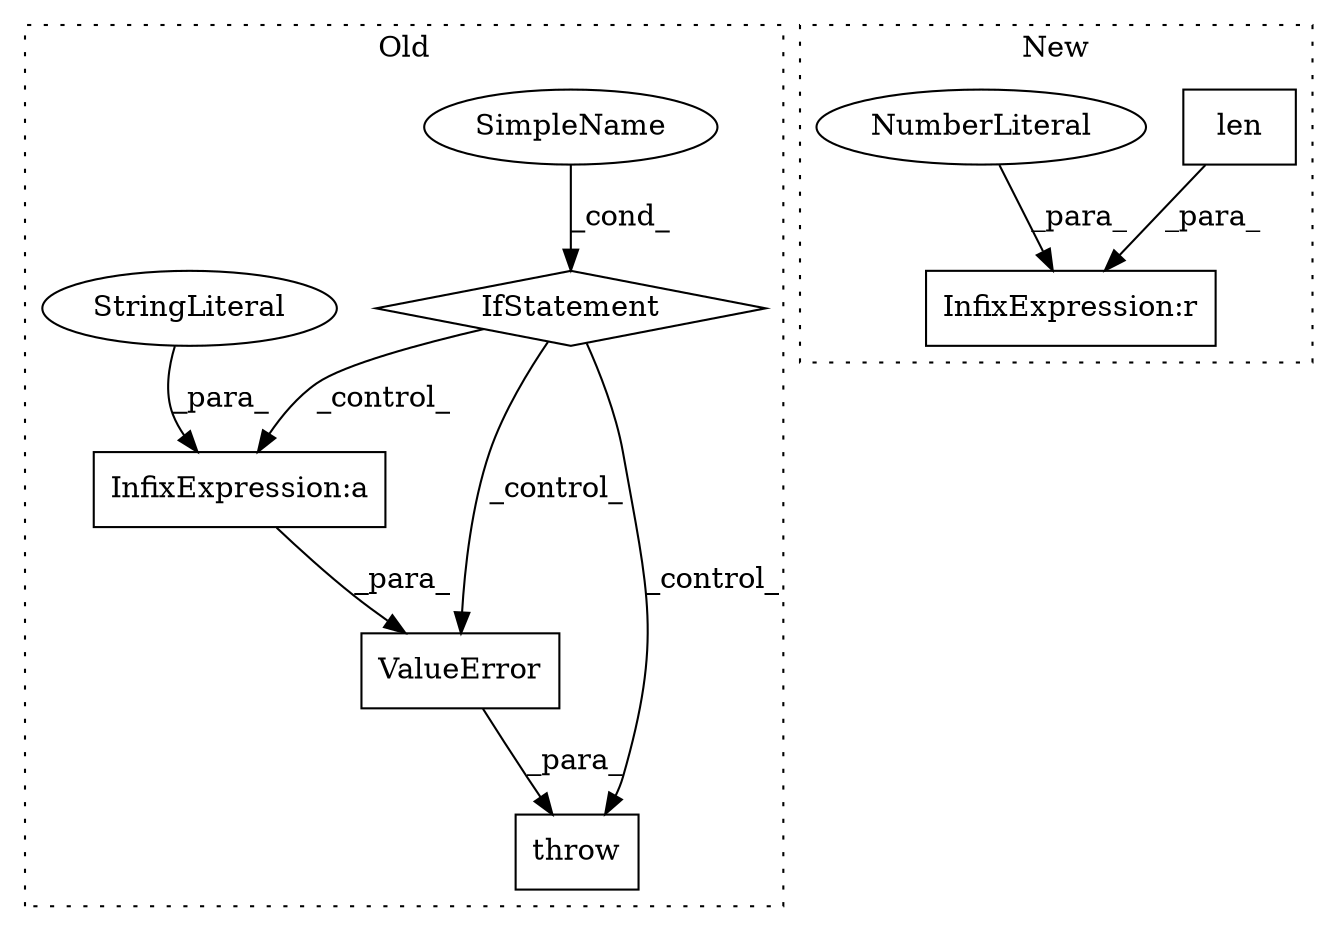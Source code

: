 digraph G {
subgraph cluster0 {
1 [label="ValueError" a="32" s="7125,7187" l="11,1" shape="box"];
3 [label="throw" a="53" s="7119" l="6" shape="box"];
4 [label="IfStatement" a="25" s="7022,7107" l="4,2" shape="diamond"];
5 [label="SimpleName" a="42" s="" l="" shape="ellipse"];
6 [label="InfixExpression:a" a="27" s="7177" l="3" shape="box"];
7 [label="StringLiteral" a="45" s="7136" l="41" shape="ellipse"];
label = "Old";
style="dotted";
}
subgraph cluster1 {
2 [label="len" a="32" s="7562,7571" l="4,1" shape="box"];
8 [label="InfixExpression:r" a="27" s="7572" l="3" shape="box"];
9 [label="NumberLiteral" a="34" s="7575" l="1" shape="ellipse"];
label = "New";
style="dotted";
}
1 -> 3 [label="_para_"];
2 -> 8 [label="_para_"];
4 -> 3 [label="_control_"];
4 -> 1 [label="_control_"];
4 -> 6 [label="_control_"];
5 -> 4 [label="_cond_"];
6 -> 1 [label="_para_"];
7 -> 6 [label="_para_"];
9 -> 8 [label="_para_"];
}